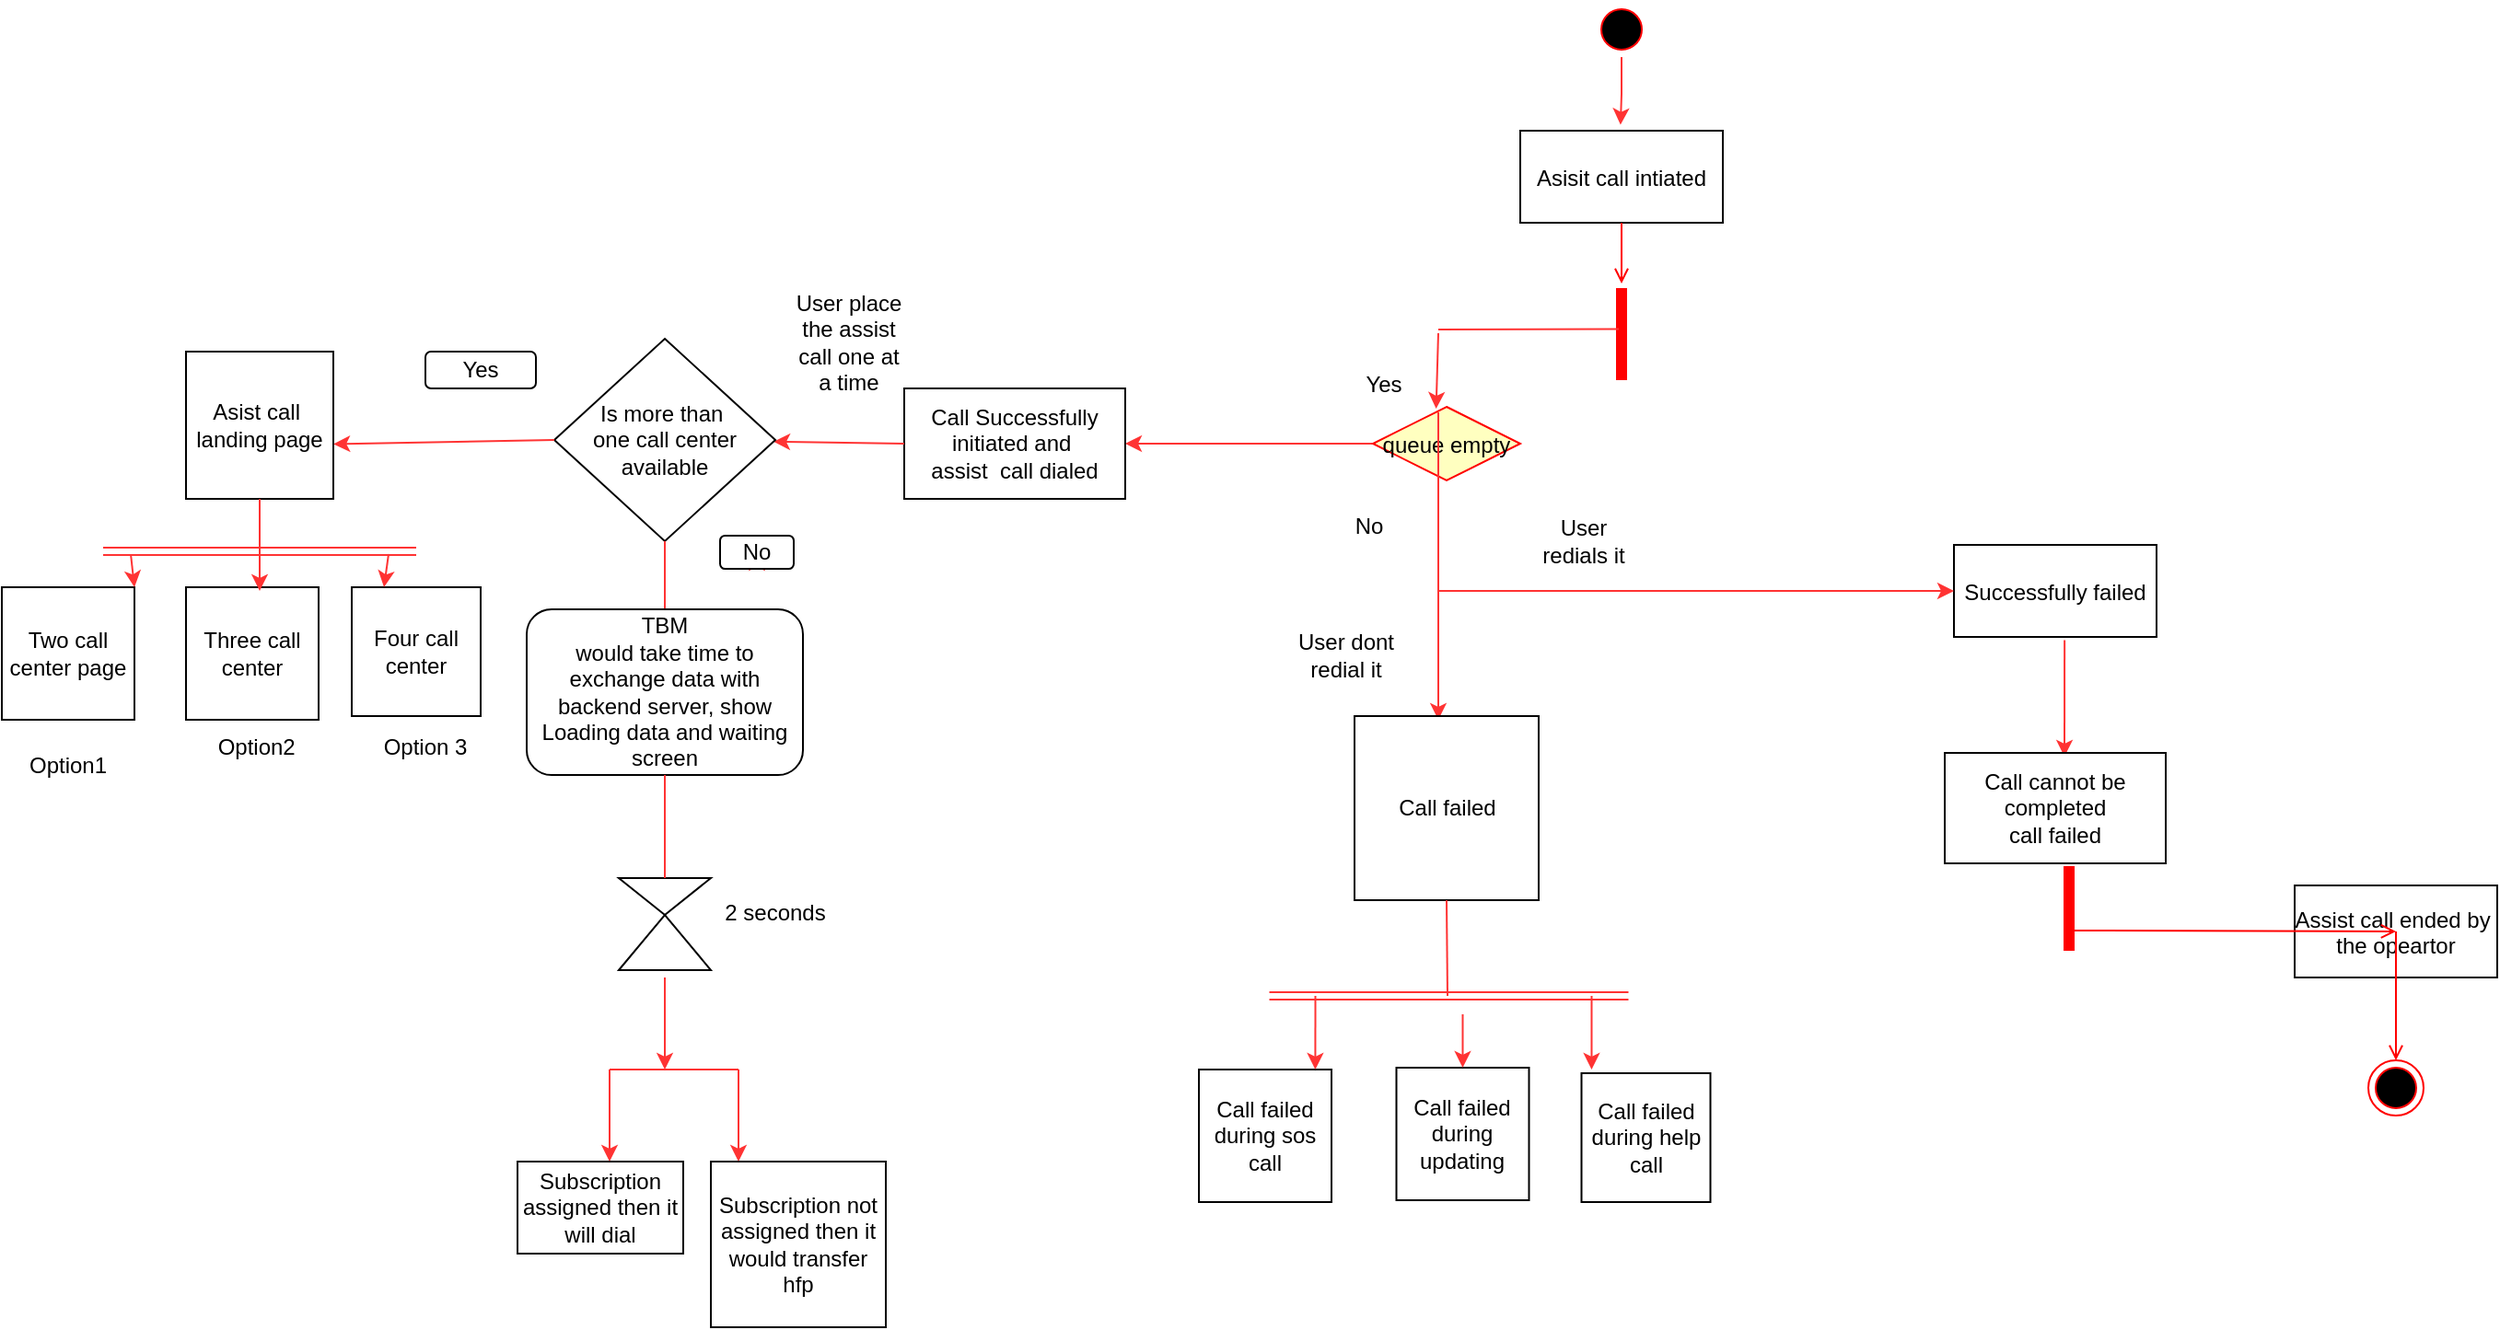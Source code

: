 <mxfile version="20.2.3" type="github">
  <diagram name="Page-1" id="e7e014a7-5840-1c2e-5031-d8a46d1fe8dd">
    <mxGraphModel dx="2652" dy="699" grid="1" gridSize="10" guides="1" tooltips="1" connect="1" arrows="1" fold="1" page="1" pageScale="1" pageWidth="1169" pageHeight="826" background="none" math="0" shadow="0">
      <root>
        <mxCell id="0" />
        <mxCell id="1" parent="0" />
        <mxCell id="FYYByV0Zpg79TR2N0qTg-268" style="edgeStyle=orthogonalEdgeStyle;rounded=0;orthogonalLoop=1;jettySize=auto;html=1;entryX=0.495;entryY=-0.064;entryDx=0;entryDy=0;entryPerimeter=0;strokeColor=#FF3333;" edge="1" parent="1" source="FYYByV0Zpg79TR2N0qTg-42" target="FYYByV0Zpg79TR2N0qTg-45">
          <mxGeometry relative="1" as="geometry" />
        </mxCell>
        <mxCell id="FYYByV0Zpg79TR2N0qTg-42" value="" style="ellipse;shape=startState;fillColor=#000000;strokeColor=#ff0000;" vertex="1" parent="1">
          <mxGeometry x="264.5" y="350" width="30" height="30" as="geometry" />
        </mxCell>
        <mxCell id="FYYByV0Zpg79TR2N0qTg-45" value="Asisit call intiated" style="" vertex="1" parent="1">
          <mxGeometry x="224.5" y="420" width="110" height="50" as="geometry" />
        </mxCell>
        <mxCell id="FYYByV0Zpg79TR2N0qTg-48" value="" style="endArrow=open;strokeColor=#FF0000;endFill=1;rounded=0" edge="1" parent="1" source="FYYByV0Zpg79TR2N0qTg-45">
          <mxGeometry relative="1" as="geometry">
            <mxPoint x="279.5" y="503" as="targetPoint" />
          </mxGeometry>
        </mxCell>
        <mxCell id="FYYByV0Zpg79TR2N0qTg-76" value="" style="shape=line;strokeWidth=6;strokeColor=#ff0000;rotation=90" vertex="1" parent="1">
          <mxGeometry x="254.5" y="523" width="50" height="15" as="geometry" />
        </mxCell>
        <mxCell id="FYYByV0Zpg79TR2N0qTg-106" value="" style="edgeStyle=orthogonalEdgeStyle;rounded=0;orthogonalLoop=1;jettySize=auto;html=1;strokeColor=#FF3333;" edge="1" parent="1" source="FYYByV0Zpg79TR2N0qTg-82" target="FYYByV0Zpg79TR2N0qTg-86">
          <mxGeometry relative="1" as="geometry" />
        </mxCell>
        <mxCell id="FYYByV0Zpg79TR2N0qTg-82" value="queue empty" style="rhombus;fillColor=#ffffc0;strokeColor=#ff0000;" vertex="1" parent="1">
          <mxGeometry x="144.5" y="570" width="80" height="40" as="geometry" />
        </mxCell>
        <mxCell id="FYYByV0Zpg79TR2N0qTg-86" value="Call Successfully initiated and&amp;nbsp;&lt;br&gt;assist&amp;nbsp; call dialed" style="rounded=0;whiteSpace=wrap;html=1;" vertex="1" parent="1">
          <mxGeometry x="-110" y="560" width="120" height="60" as="geometry" />
        </mxCell>
        <mxCell id="FYYByV0Zpg79TR2N0qTg-89" value="No" style="text;html=1;align=center;verticalAlign=middle;resizable=0;points=[];autosize=1;strokeColor=none;fillColor=none;" vertex="1" parent="1">
          <mxGeometry x="122" y="620" width="40" height="30" as="geometry" />
        </mxCell>
        <mxCell id="FYYByV0Zpg79TR2N0qTg-90" value="" style="endArrow=classic;html=1;rounded=0;strokeColor=#FF3333;entryX=0.9;entryY=0;entryDx=0;entryDy=0;entryPerimeter=0;" edge="1" parent="1">
          <mxGeometry width="50" height="50" relative="1" as="geometry">
            <mxPoint x="180" y="573" as="sourcePoint" />
            <mxPoint x="180" y="740" as="targetPoint" />
          </mxGeometry>
        </mxCell>
        <mxCell id="FYYByV0Zpg79TR2N0qTg-108" value="" style="endArrow=none;html=1;rounded=0;strokeColor=#FF3333;exitX=0.446;exitY=0.6;exitDx=0;exitDy=0;exitPerimeter=0;" edge="1" parent="1" source="FYYByV0Zpg79TR2N0qTg-76">
          <mxGeometry width="50" height="50" relative="1" as="geometry">
            <mxPoint x="420" y="610" as="sourcePoint" />
            <mxPoint x="180" y="528" as="targetPoint" />
          </mxGeometry>
        </mxCell>
        <mxCell id="FYYByV0Zpg79TR2N0qTg-110" value="" style="endArrow=classic;html=1;rounded=0;strokeColor=#FF3333;entryX=0.429;entryY=0.025;entryDx=0;entryDy=0;entryPerimeter=0;" edge="1" parent="1" target="FYYByV0Zpg79TR2N0qTg-82">
          <mxGeometry width="50" height="50" relative="1" as="geometry">
            <mxPoint x="180" y="530" as="sourcePoint" />
            <mxPoint x="470" y="560" as="targetPoint" />
          </mxGeometry>
        </mxCell>
        <mxCell id="FYYByV0Zpg79TR2N0qTg-111" value="Yes" style="text;html=1;align=center;verticalAlign=middle;resizable=0;points=[];autosize=1;strokeColor=none;fillColor=none;" vertex="1" parent="1">
          <mxGeometry x="130" y="543" width="40" height="30" as="geometry" />
        </mxCell>
        <mxCell id="FYYByV0Zpg79TR2N0qTg-112" value="" style="endArrow=classic;html=1;rounded=0;strokeColor=#FF3333;exitX=0;exitY=0.5;exitDx=0;exitDy=0;" edge="1" parent="1" source="FYYByV0Zpg79TR2N0qTg-86" target="FYYByV0Zpg79TR2N0qTg-113">
          <mxGeometry width="50" height="50" relative="1" as="geometry">
            <mxPoint x="-170" y="590" as="sourcePoint" />
            <mxPoint x="-200" y="590" as="targetPoint" />
          </mxGeometry>
        </mxCell>
        <mxCell id="FYYByV0Zpg79TR2N0qTg-113" value="Is more than&amp;nbsp;&lt;br&gt;one call center available" style="rhombus;whiteSpace=wrap;html=1;" vertex="1" parent="1">
          <mxGeometry x="-300" y="533" width="120" height="110" as="geometry" />
        </mxCell>
        <mxCell id="FYYByV0Zpg79TR2N0qTg-114" value="" style="endArrow=classic;html=1;rounded=0;strokeColor=#FF3333;exitX=0;exitY=0.5;exitDx=0;exitDy=0;entryX=1.001;entryY=0.628;entryDx=0;entryDy=0;entryPerimeter=0;" edge="1" parent="1" source="FYYByV0Zpg79TR2N0qTg-113" target="FYYByV0Zpg79TR2N0qTg-118">
          <mxGeometry width="50" height="50" relative="1" as="geometry">
            <mxPoint x="-170" y="570" as="sourcePoint" />
            <mxPoint x="-400" y="588" as="targetPoint" />
          </mxGeometry>
        </mxCell>
        <mxCell id="FYYByV0Zpg79TR2N0qTg-116" value="Yes" style="rounded=1;whiteSpace=wrap;html=1;" vertex="1" parent="1">
          <mxGeometry x="-370" y="540" width="60" height="20" as="geometry" />
        </mxCell>
        <mxCell id="FYYByV0Zpg79TR2N0qTg-119" style="edgeStyle=orthogonalEdgeStyle;rounded=0;orthogonalLoop=1;jettySize=auto;html=1;exitX=0.25;exitY=1;exitDx=0;exitDy=0;strokeColor=#FF3333;" edge="1" parent="1" source="FYYByV0Zpg79TR2N0qTg-117">
          <mxGeometry relative="1" as="geometry">
            <mxPoint x="-190" y="650" as="targetPoint" />
          </mxGeometry>
        </mxCell>
        <mxCell id="FYYByV0Zpg79TR2N0qTg-117" value="No" style="rounded=1;whiteSpace=wrap;html=1;" vertex="1" parent="1">
          <mxGeometry x="-210" y="640" width="40" height="18" as="geometry" />
        </mxCell>
        <mxCell id="FYYByV0Zpg79TR2N0qTg-118" value="Asist call&amp;nbsp;&lt;br&gt;landing page" style="whiteSpace=wrap;html=1;aspect=fixed;" vertex="1" parent="1">
          <mxGeometry x="-500" y="540" width="80" height="80" as="geometry" />
        </mxCell>
        <mxCell id="FYYByV0Zpg79TR2N0qTg-120" value="" style="endArrow=classic;html=1;rounded=0;strokeColor=#FF3333;exitX=0.5;exitY=1;exitDx=0;exitDy=0;" edge="1" parent="1" source="FYYByV0Zpg79TR2N0qTg-113">
          <mxGeometry width="50" height="50" relative="1" as="geometry">
            <mxPoint x="-170" y="560" as="sourcePoint" />
            <mxPoint x="-240" y="710" as="targetPoint" />
          </mxGeometry>
        </mxCell>
        <mxCell id="FYYByV0Zpg79TR2N0qTg-121" value="TBM&lt;br&gt;would take time to exchange data with backend server, show Loading data and waiting screen" style="rounded=1;whiteSpace=wrap;html=1;" vertex="1" parent="1">
          <mxGeometry x="-315" y="680" width="150" height="90" as="geometry" />
        </mxCell>
        <mxCell id="FYYByV0Zpg79TR2N0qTg-123" value="User place the assist call one at a time" style="text;html=1;strokeColor=none;fillColor=none;align=center;verticalAlign=middle;whiteSpace=wrap;rounded=0;" vertex="1" parent="1">
          <mxGeometry x="-170" y="520" width="60" height="30" as="geometry" />
        </mxCell>
        <mxCell id="FYYByV0Zpg79TR2N0qTg-128" value="" style="triangle;whiteSpace=wrap;html=1;direction=north;" vertex="1" parent="1">
          <mxGeometry x="-265" y="846" width="50" height="30" as="geometry" />
        </mxCell>
        <mxCell id="FYYByV0Zpg79TR2N0qTg-129" value="" style="triangle;whiteSpace=wrap;html=1;direction=south;" vertex="1" parent="1">
          <mxGeometry x="-265" y="826" width="50" height="20" as="geometry" />
        </mxCell>
        <mxCell id="FYYByV0Zpg79TR2N0qTg-134" value="" style="endArrow=none;html=1;rounded=0;strokeColor=#FF3333;entryX=0.5;entryY=1;entryDx=0;entryDy=0;exitX=0;exitY=0.5;exitDx=0;exitDy=0;" edge="1" parent="1" source="FYYByV0Zpg79TR2N0qTg-129" target="FYYByV0Zpg79TR2N0qTg-121">
          <mxGeometry width="50" height="50" relative="1" as="geometry">
            <mxPoint x="-50" y="890" as="sourcePoint" />
            <mxPoint y="840" as="targetPoint" />
          </mxGeometry>
        </mxCell>
        <mxCell id="FYYByV0Zpg79TR2N0qTg-135" value="2 seconds" style="text;html=1;strokeColor=none;fillColor=none;align=center;verticalAlign=middle;whiteSpace=wrap;rounded=0;" vertex="1" parent="1">
          <mxGeometry x="-210" y="830" width="60" height="30" as="geometry" />
        </mxCell>
        <mxCell id="FYYByV0Zpg79TR2N0qTg-145" value="Two call center page" style="whiteSpace=wrap;html=1;aspect=fixed;" vertex="1" parent="1">
          <mxGeometry x="-600" y="668" width="72" height="72" as="geometry" />
        </mxCell>
        <mxCell id="FYYByV0Zpg79TR2N0qTg-147" value="Three call center" style="whiteSpace=wrap;html=1;aspect=fixed;" vertex="1" parent="1">
          <mxGeometry x="-500" y="668" width="72" height="72" as="geometry" />
        </mxCell>
        <mxCell id="FYYByV0Zpg79TR2N0qTg-148" value="Four call center" style="whiteSpace=wrap;html=1;aspect=fixed;" vertex="1" parent="1">
          <mxGeometry x="-410" y="668" width="70" height="70" as="geometry" />
        </mxCell>
        <mxCell id="FYYByV0Zpg79TR2N0qTg-149" value="" style="endArrow=none;html=1;rounded=0;strokeColor=#FF3333;entryX=0.5;entryY=1;entryDx=0;entryDy=0;" edge="1" parent="1" target="FYYByV0Zpg79TR2N0qTg-118">
          <mxGeometry width="50" height="50" relative="1" as="geometry">
            <mxPoint x="-460" y="650" as="sourcePoint" />
            <mxPoint x="-470" y="760" as="targetPoint" />
          </mxGeometry>
        </mxCell>
        <mxCell id="FYYByV0Zpg79TR2N0qTg-150" value="" style="shape=link;html=1;rounded=0;strokeColor=#FF3333;" edge="1" parent="1">
          <mxGeometry width="100" relative="1" as="geometry">
            <mxPoint x="-375" y="648.55" as="sourcePoint" />
            <mxPoint x="-545" y="648.55" as="targetPoint" />
          </mxGeometry>
        </mxCell>
        <mxCell id="FYYByV0Zpg79TR2N0qTg-151" value="" style="endArrow=classic;html=1;rounded=0;strokeColor=#FF3333;" edge="1" parent="1">
          <mxGeometry width="50" height="50" relative="1" as="geometry">
            <mxPoint x="-460" y="650" as="sourcePoint" />
            <mxPoint x="-460" y="670" as="targetPoint" />
          </mxGeometry>
        </mxCell>
        <mxCell id="FYYByV0Zpg79TR2N0qTg-152" value="" style="endArrow=classic;html=1;rounded=0;strokeColor=#FF3333;entryX=1;entryY=0;entryDx=0;entryDy=0;" edge="1" parent="1" target="FYYByV0Zpg79TR2N0qTg-145">
          <mxGeometry width="50" height="50" relative="1" as="geometry">
            <mxPoint x="-530" y="650" as="sourcePoint" />
            <mxPoint x="-240" y="670" as="targetPoint" />
          </mxGeometry>
        </mxCell>
        <mxCell id="FYYByV0Zpg79TR2N0qTg-154" value="" style="endArrow=classic;html=1;rounded=0;strokeColor=#FF3333;entryX=0.25;entryY=0;entryDx=0;entryDy=0;" edge="1" parent="1" target="FYYByV0Zpg79TR2N0qTg-148">
          <mxGeometry width="50" height="50" relative="1" as="geometry">
            <mxPoint x="-390" y="650" as="sourcePoint" />
            <mxPoint x="-240" y="670" as="targetPoint" />
          </mxGeometry>
        </mxCell>
        <mxCell id="FYYByV0Zpg79TR2N0qTg-155" value="Option 3" style="text;html=1;strokeColor=none;fillColor=none;align=center;verticalAlign=middle;whiteSpace=wrap;rounded=0;" vertex="1" parent="1">
          <mxGeometry x="-400" y="740" width="60" height="30" as="geometry" />
        </mxCell>
        <mxCell id="FYYByV0Zpg79TR2N0qTg-156" value="Option1" style="text;html=1;strokeColor=none;fillColor=none;align=center;verticalAlign=middle;whiteSpace=wrap;rounded=0;" vertex="1" parent="1">
          <mxGeometry x="-594" y="750" width="60" height="30" as="geometry" />
        </mxCell>
        <mxCell id="FYYByV0Zpg79TR2N0qTg-157" value="Option2&amp;nbsp;" style="text;html=1;strokeColor=none;fillColor=none;align=center;verticalAlign=middle;whiteSpace=wrap;rounded=0;" vertex="1" parent="1">
          <mxGeometry x="-490" y="740" width="60" height="30" as="geometry" />
        </mxCell>
        <mxCell id="FYYByV0Zpg79TR2N0qTg-159" value="" style="endArrow=classic;html=1;rounded=0;strokeColor=#FF3333;" edge="1" parent="1">
          <mxGeometry width="50" height="50" relative="1" as="geometry">
            <mxPoint x="-240" y="880" as="sourcePoint" />
            <mxPoint x="-240" y="930" as="targetPoint" />
          </mxGeometry>
        </mxCell>
        <mxCell id="FYYByV0Zpg79TR2N0qTg-160" value="" style="endArrow=none;html=1;rounded=0;strokeColor=#FF3333;" edge="1" parent="1">
          <mxGeometry width="50" height="50" relative="1" as="geometry">
            <mxPoint x="-270" y="930" as="sourcePoint" />
            <mxPoint x="-200" y="930" as="targetPoint" />
          </mxGeometry>
        </mxCell>
        <mxCell id="FYYByV0Zpg79TR2N0qTg-161" value="" style="endArrow=classic;html=1;rounded=0;strokeColor=#FF3333;" edge="1" parent="1">
          <mxGeometry width="50" height="50" relative="1" as="geometry">
            <mxPoint x="-270" y="930" as="sourcePoint" />
            <mxPoint x="-270" y="980" as="targetPoint" />
          </mxGeometry>
        </mxCell>
        <mxCell id="FYYByV0Zpg79TR2N0qTg-162" value="" style="endArrow=classic;html=1;rounded=0;strokeColor=#FF3333;" edge="1" parent="1">
          <mxGeometry width="50" height="50" relative="1" as="geometry">
            <mxPoint x="-200" y="930" as="sourcePoint" />
            <mxPoint x="-200" y="980" as="targetPoint" />
          </mxGeometry>
        </mxCell>
        <mxCell id="FYYByV0Zpg79TR2N0qTg-163" value="Subscription assigned then it will dial" style="rounded=0;whiteSpace=wrap;html=1;" vertex="1" parent="1">
          <mxGeometry x="-320" y="980" width="90" height="50" as="geometry" />
        </mxCell>
        <mxCell id="FYYByV0Zpg79TR2N0qTg-164" value="Subscription not assigned then it would transfer hfp" style="rounded=0;whiteSpace=wrap;html=1;" vertex="1" parent="1">
          <mxGeometry x="-215" y="980" width="95" height="90" as="geometry" />
        </mxCell>
        <mxCell id="FYYByV0Zpg79TR2N0qTg-193" value="Call failed" style="whiteSpace=wrap;html=1;aspect=fixed;" vertex="1" parent="1">
          <mxGeometry x="134.5" y="738" width="100" height="100" as="geometry" />
        </mxCell>
        <mxCell id="FYYByV0Zpg79TR2N0qTg-194" value="Call failed during sos call" style="whiteSpace=wrap;html=1;aspect=fixed;" vertex="1" parent="1">
          <mxGeometry x="50" y="930" width="72" height="72" as="geometry" />
        </mxCell>
        <mxCell id="FYYByV0Zpg79TR2N0qTg-195" value="Call failed during updating" style="whiteSpace=wrap;html=1;aspect=fixed;" vertex="1" parent="1">
          <mxGeometry x="157.25" y="929" width="72" height="72" as="geometry" />
        </mxCell>
        <mxCell id="FYYByV0Zpg79TR2N0qTg-196" value="Call failed during help call" style="whiteSpace=wrap;html=1;aspect=fixed;" vertex="1" parent="1">
          <mxGeometry x="257.75" y="932" width="70" height="70" as="geometry" />
        </mxCell>
        <mxCell id="FYYByV0Zpg79TR2N0qTg-197" value="" style="shape=link;html=1;rounded=0;strokeColor=#FF3333;" edge="1" parent="1">
          <mxGeometry width="100" relative="1" as="geometry">
            <mxPoint x="283.25" y="890" as="sourcePoint" />
            <mxPoint x="88.25" y="890" as="targetPoint" />
          </mxGeometry>
        </mxCell>
        <mxCell id="FYYByV0Zpg79TR2N0qTg-198" value="" style="endArrow=classic;html=1;rounded=0;strokeColor=#FF3333;entryX=0.5;entryY=0;entryDx=0;entryDy=0;" edge="1" parent="1" target="FYYByV0Zpg79TR2N0qTg-195">
          <mxGeometry width="50" height="50" relative="1" as="geometry">
            <mxPoint x="193.25" y="900" as="sourcePoint" />
            <mxPoint x="303.25" y="932" as="targetPoint" />
          </mxGeometry>
        </mxCell>
        <mxCell id="FYYByV0Zpg79TR2N0qTg-199" value="" style="endArrow=classic;html=1;rounded=0;strokeColor=#FF3333;entryX=0.878;entryY=0;entryDx=0;entryDy=0;entryPerimeter=0;" edge="1" parent="1" target="FYYByV0Zpg79TR2N0qTg-194">
          <mxGeometry width="50" height="50" relative="1" as="geometry">
            <mxPoint x="113.25" y="890" as="sourcePoint" />
            <mxPoint x="523.25" y="932" as="targetPoint" />
          </mxGeometry>
        </mxCell>
        <mxCell id="FYYByV0Zpg79TR2N0qTg-200" value="" style="endArrow=classic;html=1;rounded=0;strokeColor=#FF3333;" edge="1" parent="1">
          <mxGeometry width="50" height="50" relative="1" as="geometry">
            <mxPoint x="263.25" y="890" as="sourcePoint" />
            <mxPoint x="263.25" y="930" as="targetPoint" />
          </mxGeometry>
        </mxCell>
        <mxCell id="FYYByV0Zpg79TR2N0qTg-202" value="" style="endArrow=none;html=1;rounded=0;strokeColor=#FF3333;entryX=0.5;entryY=1;entryDx=0;entryDy=0;" edge="1" parent="1" target="FYYByV0Zpg79TR2N0qTg-193">
          <mxGeometry width="50" height="50" relative="1" as="geometry">
            <mxPoint x="185" y="890" as="sourcePoint" />
            <mxPoint x="100" y="720" as="targetPoint" />
          </mxGeometry>
        </mxCell>
        <mxCell id="FYYByV0Zpg79TR2N0qTg-228" value="Successfully failed" style="" vertex="1" parent="1">
          <mxGeometry x="460" y="645" width="110" height="50" as="geometry" />
        </mxCell>
        <mxCell id="FYYByV0Zpg79TR2N0qTg-240" value="" style="endArrow=classic;html=1;rounded=0;strokeColor=#FF3333;" edge="1" parent="1">
          <mxGeometry width="50" height="50" relative="1" as="geometry">
            <mxPoint x="180" y="670" as="sourcePoint" />
            <mxPoint x="460" y="670" as="targetPoint" />
          </mxGeometry>
        </mxCell>
        <mxCell id="FYYByV0Zpg79TR2N0qTg-248" value="Assist call ended by &#xa;the opeartor" style="" vertex="1" parent="1">
          <mxGeometry x="645" y="830" width="110" height="50" as="geometry" />
        </mxCell>
        <mxCell id="FYYByV0Zpg79TR2N0qTg-252" value="User redials it" style="text;html=1;strokeColor=none;fillColor=none;align=center;verticalAlign=middle;whiteSpace=wrap;rounded=0;" vertex="1" parent="1">
          <mxGeometry x="229.25" y="628" width="60" height="30" as="geometry" />
        </mxCell>
        <mxCell id="FYYByV0Zpg79TR2N0qTg-256" value="User dont redial it" style="text;html=1;strokeColor=none;fillColor=none;align=center;verticalAlign=middle;whiteSpace=wrap;rounded=0;" vertex="1" parent="1">
          <mxGeometry x="100" y="690" width="60" height="30" as="geometry" />
        </mxCell>
        <mxCell id="FYYByV0Zpg79TR2N0qTg-257" value="" style="endArrow=classic;html=1;rounded=0;strokeColor=#FF3333;exitX=0.546;exitY=1.036;exitDx=0;exitDy=0;exitPerimeter=0;" edge="1" parent="1" source="FYYByV0Zpg79TR2N0qTg-228">
          <mxGeometry width="50" height="50" relative="1" as="geometry">
            <mxPoint x="280" y="760" as="sourcePoint" />
            <mxPoint x="520" y="760" as="targetPoint" />
          </mxGeometry>
        </mxCell>
        <mxCell id="FYYByV0Zpg79TR2N0qTg-258" value="Call cannot be completed&lt;br&gt;call failed" style="rounded=0;whiteSpace=wrap;html=1;" vertex="1" parent="1">
          <mxGeometry x="455" y="758" width="120" height="60" as="geometry" />
        </mxCell>
        <mxCell id="FYYByV0Zpg79TR2N0qTg-264" value="" style="whiteSpace=wrap;strokeColor=#FF0000;fillColor=#FF0000" vertex="1" parent="1">
          <mxGeometry x="520" y="820" width="5" height="45" as="geometry" />
        </mxCell>
        <mxCell id="FYYByV0Zpg79TR2N0qTg-265" value="" style="edgeStyle=none;strokeColor=#FF0000;endArrow=open;endFill=1;rounded=0" edge="1" parent="1">
          <mxGeometry width="100" height="100" relative="1" as="geometry">
            <mxPoint x="525" y="854.5" as="sourcePoint" />
            <mxPoint x="700" y="855" as="targetPoint" />
          </mxGeometry>
        </mxCell>
        <mxCell id="FYYByV0Zpg79TR2N0qTg-266" value="" style="ellipse;shape=endState;fillColor=#000000;strokeColor=#ff0000" vertex="1" parent="1">
          <mxGeometry x="685" y="925" width="30" height="30" as="geometry" />
        </mxCell>
        <mxCell id="FYYByV0Zpg79TR2N0qTg-267" value="" style="endArrow=open;strokeColor=#FF0000;endFill=1;rounded=0" edge="1" parent="1" target="FYYByV0Zpg79TR2N0qTg-266">
          <mxGeometry relative="1" as="geometry">
            <mxPoint x="700" y="855" as="sourcePoint" />
          </mxGeometry>
        </mxCell>
      </root>
    </mxGraphModel>
  </diagram>
</mxfile>
